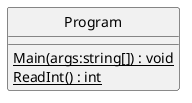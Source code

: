 @startuml ClassdiagramBok
skinparam ClassAttributeIconSize 0
skinparam Monochrome true
hide circle
class Program {
    {static} Main(args:string[]) : void
    {static} ReadInt() : int
}
@enduml
